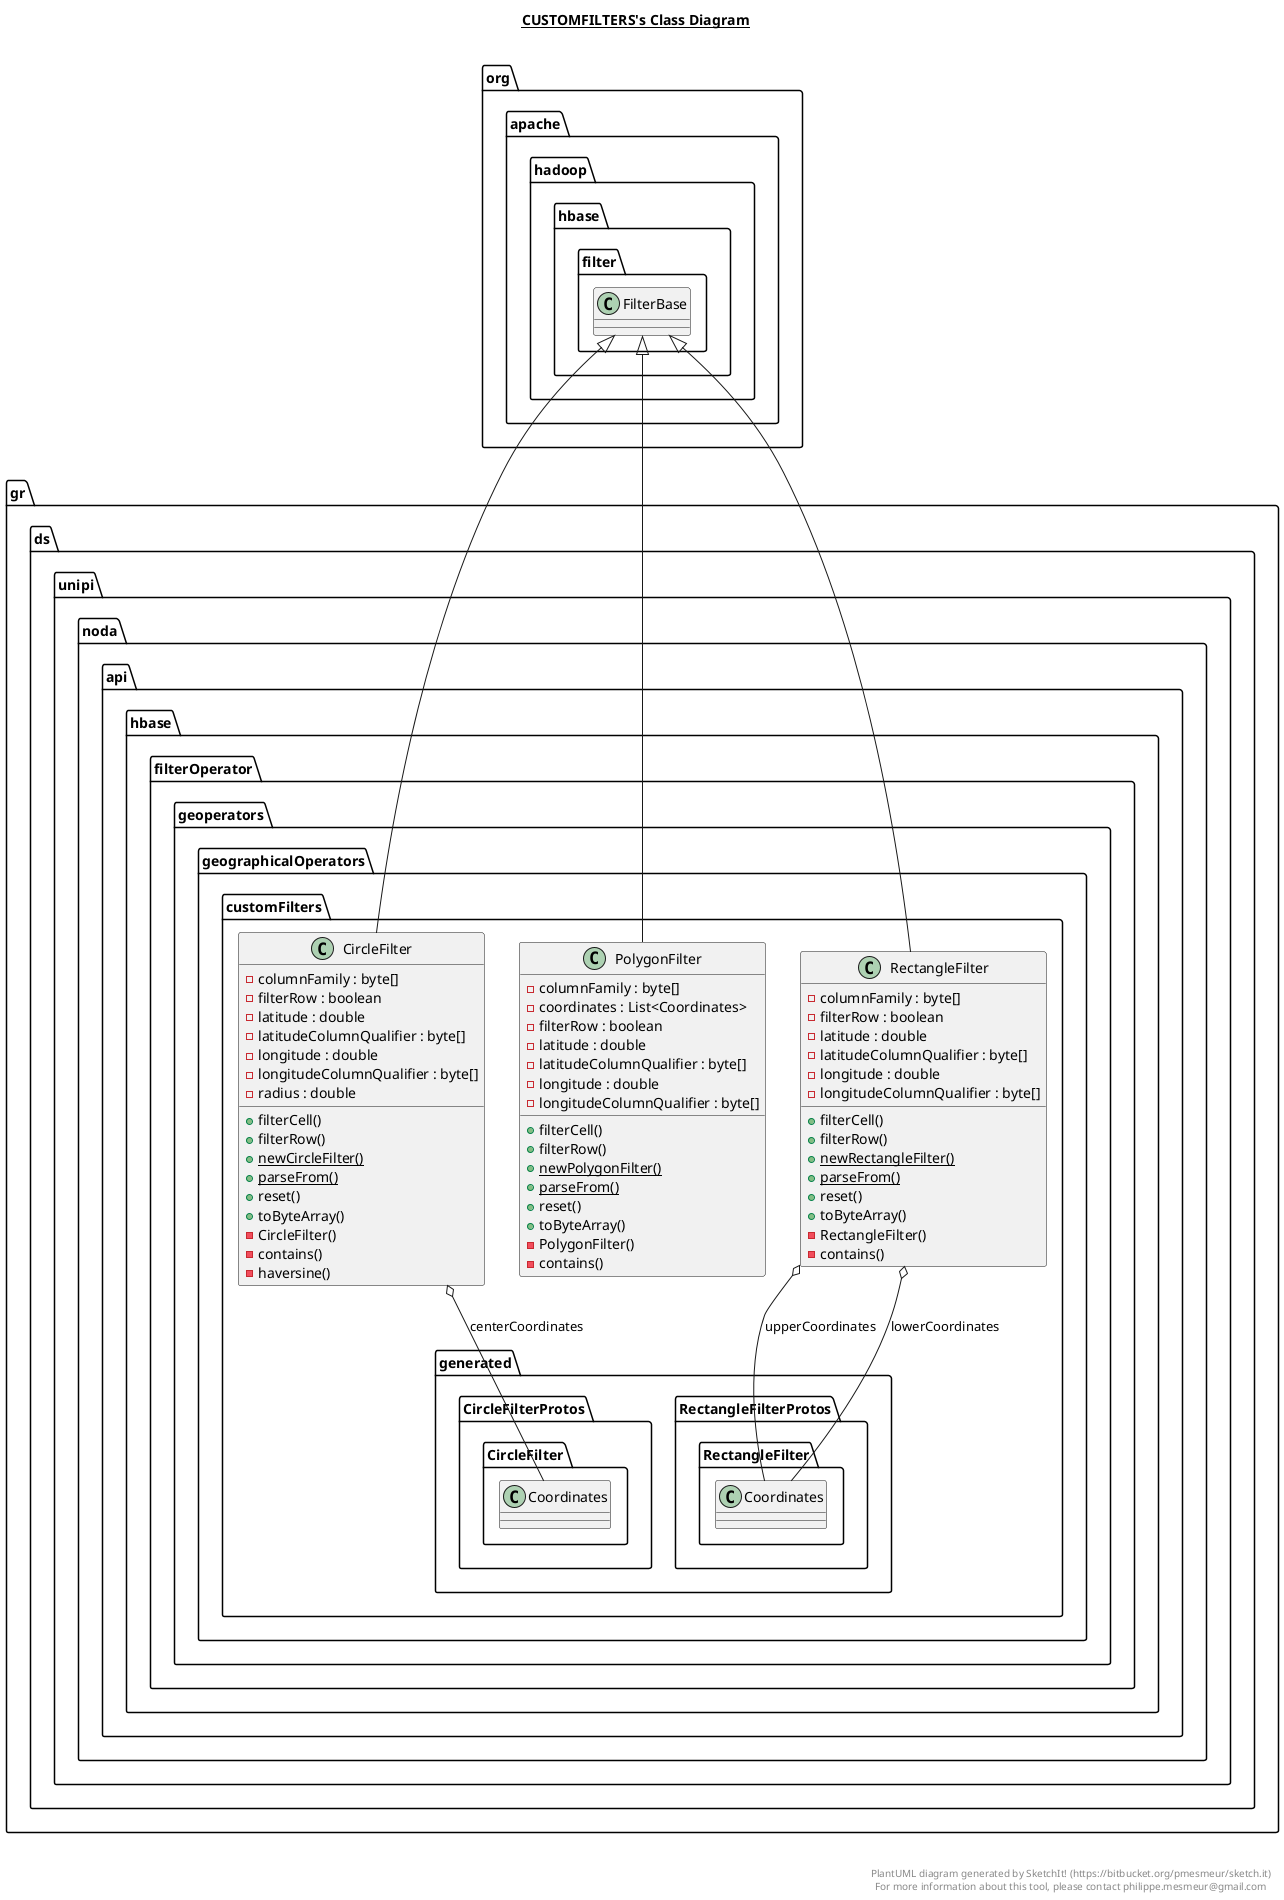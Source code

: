 @startuml

title __CUSTOMFILTERS's Class Diagram__\n

  namespace gr.ds.unipi.noda.api.hbase {
    namespace filterOperator.geoperators.geographicalOperators {
      namespace customFilters {
        class gr.ds.unipi.noda.api.hbase.filterOperator.geoperators.geographicalOperators.customFilters.CircleFilter {
            - columnFamily : byte[]
            - filterRow : boolean
            - latitude : double
            - latitudeColumnQualifier : byte[]
            - longitude : double
            - longitudeColumnQualifier : byte[]
            - radius : double
            + filterCell()
            + filterRow()
            {static} + newCircleFilter()
            {static} + parseFrom()
            + reset()
            + toByteArray()
            - CircleFilter()
            - contains()
            - haversine()
        }
      }
    }
  }
  

  namespace gr.ds.unipi.noda.api.hbase {
    namespace filterOperator.geoperators.geographicalOperators {
      namespace customFilters {
        class gr.ds.unipi.noda.api.hbase.filterOperator.geoperators.geographicalOperators.customFilters.PolygonFilter {
            - columnFamily : byte[]
            - coordinates : List<Coordinates>
            - filterRow : boolean
            - latitude : double
            - latitudeColumnQualifier : byte[]
            - longitude : double
            - longitudeColumnQualifier : byte[]
            + filterCell()
            + filterRow()
            {static} + newPolygonFilter()
            {static} + parseFrom()
            + reset()
            + toByteArray()
            - PolygonFilter()
            - contains()
        }
      }
    }
  }
  

  namespace gr.ds.unipi.noda.api.hbase {
    namespace filterOperator.geoperators.geographicalOperators {
      namespace customFilters {
        class gr.ds.unipi.noda.api.hbase.filterOperator.geoperators.geographicalOperators.customFilters.RectangleFilter {
            - columnFamily : byte[]
            - filterRow : boolean
            - latitude : double
            - latitudeColumnQualifier : byte[]
            - longitude : double
            - longitudeColumnQualifier : byte[]
            + filterCell()
            + filterRow()
            {static} + newRectangleFilter()
            {static} + parseFrom()
            + reset()
            + toByteArray()
            - RectangleFilter()
            - contains()
        }
      }
    }
  }
  

  gr.ds.unipi.noda.api.hbase.filterOperator.geoperators.geographicalOperators.customFilters.CircleFilter -up-|> org.apache.hadoop.hbase.filter.FilterBase
  gr.ds.unipi.noda.api.hbase.filterOperator.geoperators.geographicalOperators.customFilters.CircleFilter o-- gr.ds.unipi.noda.api.hbase.filterOperator.geoperators.geographicalOperators.customFilters.generated.CircleFilterProtos.CircleFilter.Coordinates : centerCoordinates
  gr.ds.unipi.noda.api.hbase.filterOperator.geoperators.geographicalOperators.customFilters.PolygonFilter -up-|> org.apache.hadoop.hbase.filter.FilterBase
  gr.ds.unipi.noda.api.hbase.filterOperator.geoperators.geographicalOperators.customFilters.RectangleFilter -up-|> org.apache.hadoop.hbase.filter.FilterBase
  gr.ds.unipi.noda.api.hbase.filterOperator.geoperators.geographicalOperators.customFilters.RectangleFilter o-- gr.ds.unipi.noda.api.hbase.filterOperator.geoperators.geographicalOperators.customFilters.generated.RectangleFilterProtos.RectangleFilter.Coordinates : lowerCoordinates
  gr.ds.unipi.noda.api.hbase.filterOperator.geoperators.geographicalOperators.customFilters.RectangleFilter o-- gr.ds.unipi.noda.api.hbase.filterOperator.geoperators.geographicalOperators.customFilters.generated.RectangleFilterProtos.RectangleFilter.Coordinates : upperCoordinates


right footer


PlantUML diagram generated by SketchIt! (https://bitbucket.org/pmesmeur/sketch.it)
For more information about this tool, please contact philippe.mesmeur@gmail.com
endfooter

@enduml
